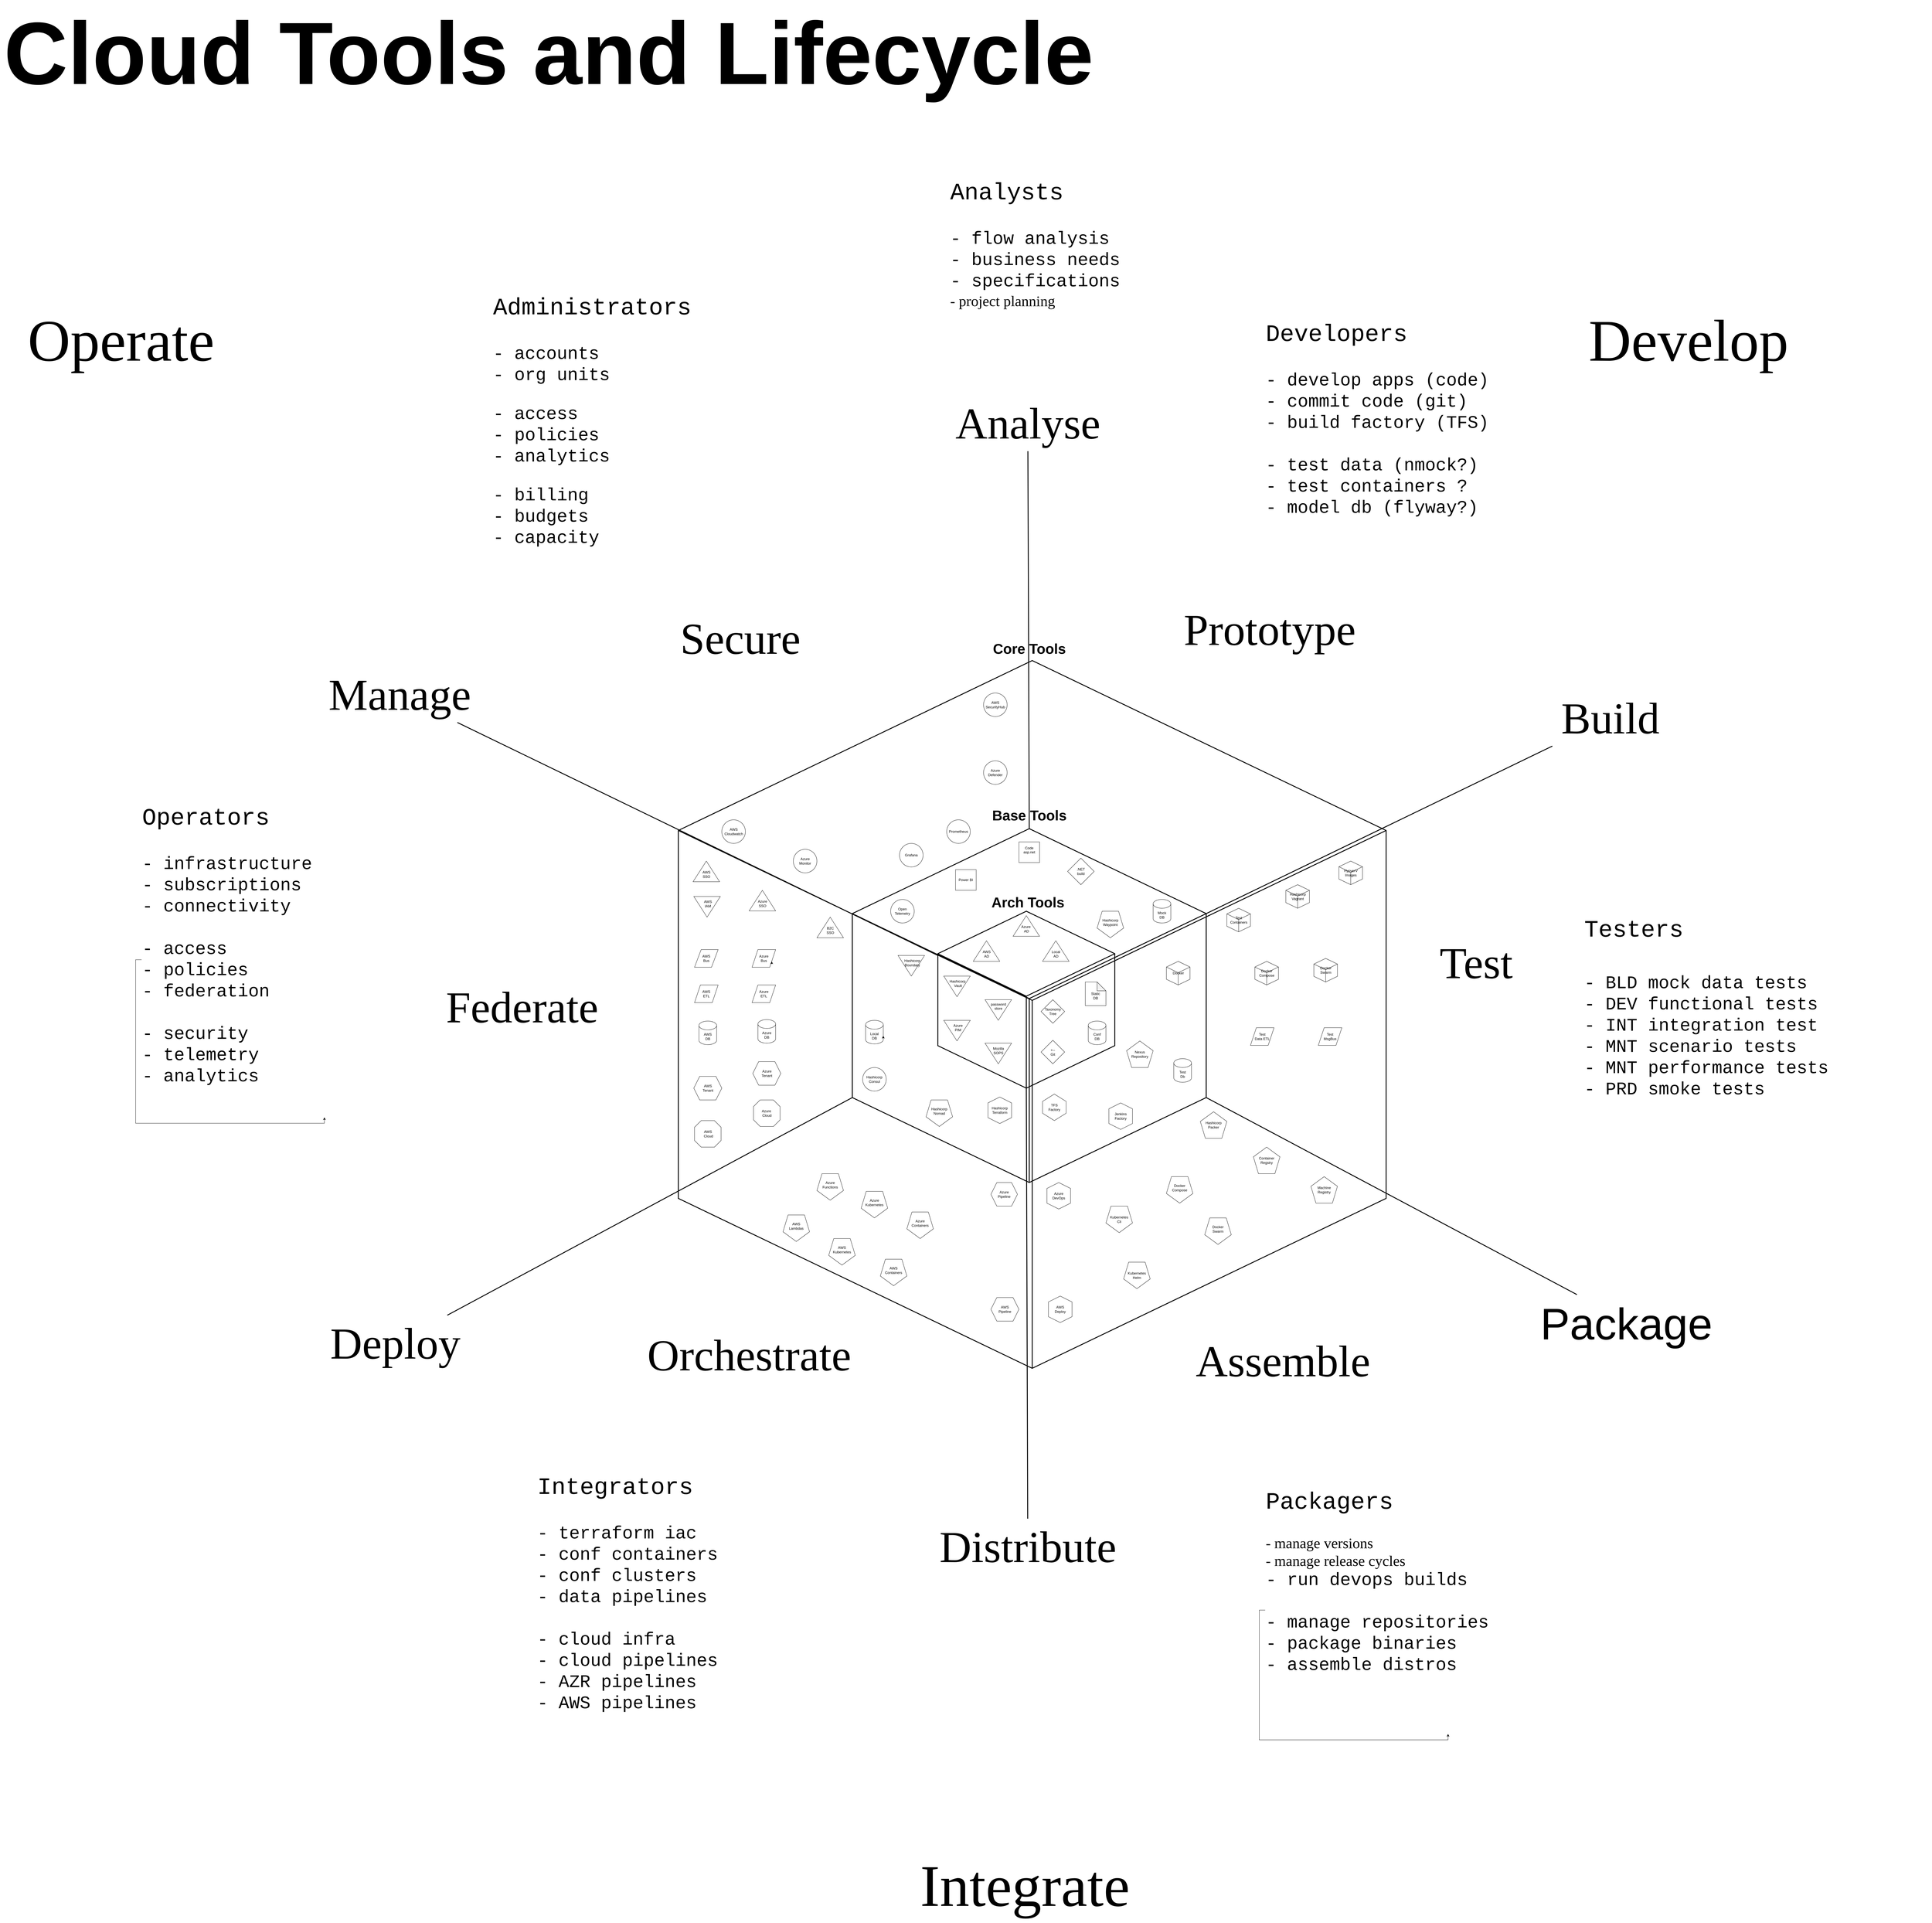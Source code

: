 <mxfile version="28.1.2">
  <diagram name="Page-1" id="CZLCnK6TREHxsby2yksW">
    <mxGraphModel dx="1556" dy="1012" grid="1" gridSize="10" guides="1" tooltips="1" connect="1" arrows="1" fold="1" page="1" pageScale="1" pageWidth="850" pageHeight="1100" background="none" math="0" shadow="0">
      <root>
        <mxCell id="0" />
        <mxCell id="1" parent="0" />
        <mxCell id="qX9qabngvb6qFZ-4m96P-209" value="" style="html=1;whiteSpace=wrap;shape=isoCube2;backgroundOutline=1;isoAngle=15;fillColor=none;strokeColor=light-dark(#000000,#999900);fontColor=light-dark(#000000,#FFFF00);strokeWidth=3;" vertex="1" parent="1">
          <mxGeometry x="2530" y="2910" width="2400" height="2400" as="geometry" />
        </mxCell>
        <mxCell id="qX9qabngvb6qFZ-4m96P-210" value="" style="html=1;whiteSpace=wrap;shape=isoCube2;backgroundOutline=1;isoAngle=15;fillColor=none;strokeColor=light-dark(#000000,#80FF00);strokeWidth=3;aspect=fixed;" vertex="1" parent="1">
          <mxGeometry x="3120" y="3480" width="1200" height="1200" as="geometry" />
        </mxCell>
        <mxCell id="qX9qabngvb6qFZ-4m96P-211" value="" style="html=1;whiteSpace=wrap;shape=isoCube2;backgroundOutline=1;isoAngle=15;fillColor=none;strokeColor=light-dark(#000000,#00FFFF);strokeWidth=3;" vertex="1" parent="1">
          <mxGeometry x="3410" y="3760" width="600" height="600" as="geometry" />
        </mxCell>
        <mxCell id="qX9qabngvb6qFZ-4m96P-212" value="" style="endArrow=none;html=1;strokeWidth=3;rounded=0;entryX=0.5;entryY=1;entryDx=0;entryDy=0;entryPerimeter=0;" edge="1" parent="1" source="qX9qabngvb6qFZ-4m96P-227" target="qX9qabngvb6qFZ-4m96P-211">
          <mxGeometry width="50" height="50" relative="1" as="geometry">
            <mxPoint x="3720" y="7660" as="sourcePoint" />
            <mxPoint x="4280" y="7450" as="targetPoint" />
          </mxGeometry>
        </mxCell>
        <mxCell id="qX9qabngvb6qFZ-4m96P-213" value="Jenkins&lt;div&gt;Factory&lt;/div&gt;" style="shape=hexagon;perimeter=hexagonPerimeter2;whiteSpace=wrap;html=1;fixedSize=1;direction=south;fillColor=none;size=20;" vertex="1" parent="1">
          <mxGeometry x="3990" y="4410" width="80" height="90" as="geometry" />
        </mxCell>
        <mxCell id="qX9qabngvb6qFZ-4m96P-214" value="Conf&lt;div&gt;DB&lt;/div&gt;" style="shape=cylinder3;whiteSpace=wrap;html=1;boundedLbl=1;backgroundOutline=1;size=15;fillColor=none;" vertex="1" parent="1">
          <mxGeometry x="3920" y="4132.5" width="60" height="80" as="geometry" />
        </mxCell>
        <mxCell id="qX9qabngvb6qFZ-4m96P-215" value="+--&lt;div&gt;Git&lt;/div&gt;" style="rhombus;whiteSpace=wrap;html=1;fillColor=none;" vertex="1" parent="1">
          <mxGeometry x="3760" y="4197.5" width="80" height="80" as="geometry" />
        </mxCell>
        <mxCell id="qX9qabngvb6qFZ-4m96P-216" value="&lt;div&gt;&lt;br&gt;&lt;/div&gt;&lt;div&gt;Azure&amp;nbsp;&lt;/div&gt;&lt;div&gt;AD&lt;/div&gt;&lt;div&gt;&lt;br&gt;&lt;/div&gt;" style="verticalLabelPosition=middle;verticalAlign=middle;html=1;shape=mxgraph.basic.acute_triangle;dx=0.5;fillColor=none;labelPosition=center;align=center;spacingTop=20;" vertex="1" parent="1">
          <mxGeometry x="3665" y="3775" width="90" height="70" as="geometry" />
        </mxCell>
        <mxCell id="qX9qabngvb6qFZ-4m96P-217" value="Hashicorp&amp;nbsp;&lt;div&gt;Vault&lt;/div&gt;" style="verticalLabelPosition=middle;verticalAlign=middle;html=1;shape=mxgraph.basic.acute_triangle;dx=0.5;fillColor=none;direction=west;labelPosition=center;align=center;spacing=0;spacingTop=-20;spacingLeft=5;" vertex="1" parent="1">
          <mxGeometry x="3430" y="3980" width="90" height="70" as="geometry" />
        </mxCell>
        <mxCell id="qX9qabngvb6qFZ-4m96P-218" value="Mozilla&lt;div&gt;SOPS&lt;/div&gt;" style="verticalLabelPosition=middle;verticalAlign=middle;html=1;shape=mxgraph.basic.acute_triangle;dx=0.5;fillColor=none;direction=west;labelPosition=center;align=center;spacingTop=-20;" vertex="1" parent="1">
          <mxGeometry x="3570" y="4207.5" width="90" height="70" as="geometry" />
        </mxCell>
        <mxCell id="qX9qabngvb6qFZ-4m96P-219" value="AWS&lt;div&gt;AD&lt;/div&gt;" style="verticalLabelPosition=middle;verticalAlign=middle;html=1;shape=mxgraph.basic.acute_triangle;dx=0.5;fillColor=none;labelPosition=center;align=center;spacingTop=20;" vertex="1" parent="1">
          <mxGeometry x="3530" y="3860" width="90" height="70" as="geometry" />
        </mxCell>
        <mxCell id="qX9qabngvb6qFZ-4m96P-220" value="&lt;div&gt;&lt;span style=&quot;background-color: transparent; color: light-dark(rgb(0, 0, 0), rgb(255, 255, 255));&quot;&gt;Taxonomy&lt;/span&gt;&lt;/div&gt;&lt;div&gt;Tree&lt;/div&gt;" style="rhombus;whiteSpace=wrap;html=1;fillColor=none;" vertex="1" parent="1">
          <mxGeometry x="3760" y="4060" width="80" height="80" as="geometry" />
        </mxCell>
        <mxCell id="qX9qabngvb6qFZ-4m96P-221" value="&lt;div&gt;&lt;br&gt;&lt;/div&gt;Static&lt;div&gt;DB&lt;/div&gt;" style="shape=note;whiteSpace=wrap;html=1;backgroundOutline=1;darkOpacity=0.05;fillColor=none;" vertex="1" parent="1">
          <mxGeometry x="3910" y="4000" width="70" height="80" as="geometry" />
        </mxCell>
        <mxCell id="qX9qabngvb6qFZ-4m96P-222" value="Hashicorp&lt;div&gt;Terraform&lt;/div&gt;" style="shape=hexagon;perimeter=hexagonPerimeter2;whiteSpace=wrap;html=1;fixedSize=1;direction=south;fillColor=none;" vertex="1" parent="1">
          <mxGeometry x="3580" y="4390" width="80" height="90" as="geometry" />
        </mxCell>
        <mxCell id="qX9qabngvb6qFZ-4m96P-223" value="Operate" style="text;html=1;align=center;verticalAlign=middle;resizable=0;points=[];autosize=1;strokeColor=none;fillColor=none;fontSize=200;fontStyle=0;fontFamily=Verdana;" vertex="1" parent="1">
          <mxGeometry x="230" y="1700" width="820" height="250" as="geometry" />
        </mxCell>
        <mxCell id="qX9qabngvb6qFZ-4m96P-224" value="Develop" style="text;html=1;align=center;verticalAlign=middle;resizable=0;points=[];autosize=1;strokeColor=none;fillColor=none;fontSize=200;fontStyle=0;fontFamily=Verdana;" vertex="1" parent="1">
          <mxGeometry x="5540" y="1700" width="830" height="250" as="geometry" />
        </mxCell>
        <mxCell id="qX9qabngvb6qFZ-4m96P-225" value="Integrate" style="text;html=1;align=center;verticalAlign=middle;resizable=0;points=[];autosize=1;strokeColor=none;fillColor=none;fontSize=200;fontStyle=0;fontFamily=Verdana;" vertex="1" parent="1">
          <mxGeometry x="3225" y="6940" width="960" height="250" as="geometry" />
        </mxCell>
        <mxCell id="qX9qabngvb6qFZ-4m96P-226" value="Assemble" style="text;html=1;align=center;verticalAlign=middle;resizable=0;points=[];autosize=1;strokeColor=none;fillColor=none;fontSize=150;fontStyle=0;fontFamily=Verdana;" vertex="1" parent="1">
          <mxGeometry x="4210" y="5190" width="740" height="190" as="geometry" />
        </mxCell>
        <mxCell id="qX9qabngvb6qFZ-4m96P-227" value="Distribute" style="text;html=1;align=center;verticalAlign=middle;resizable=0;points=[];autosize=1;strokeColor=none;fillColor=none;fontSize=150;fontStyle=0;fontFamily=Verdana;" vertex="1" parent="1">
          <mxGeometry x="3335" y="5820" width="760" height="190" as="geometry" />
        </mxCell>
        <mxCell id="qX9qabngvb6qFZ-4m96P-228" value="Orchestrate" style="text;html=1;align=center;verticalAlign=middle;resizable=0;points=[];autosize=1;strokeColor=none;fillColor=none;fontSize=150;fontStyle=0;fontFamily=Verdana;" vertex="1" parent="1">
          <mxGeometry x="2315" y="5170" width="910" height="190" as="geometry" />
        </mxCell>
        <mxCell id="qX9qabngvb6qFZ-4m96P-229" value="Test" style="text;html=1;align=center;verticalAlign=middle;resizable=0;points=[];autosize=1;strokeColor=none;fillColor=none;fontSize=150;fontStyle=0;fontFamily=Verdana;" vertex="1" parent="1">
          <mxGeometry x="5070" y="3840" width="330" height="190" as="geometry" />
        </mxCell>
        <mxCell id="qX9qabngvb6qFZ-4m96P-230" value="Secure" style="text;html=1;align=center;verticalAlign=middle;resizable=0;points=[];autosize=1;strokeColor=none;fillColor=none;fontSize=150;fontStyle=0;fontFamily=Verdana;" vertex="1" parent="1">
          <mxGeometry x="2470" y="2740" width="540" height="190" as="geometry" />
        </mxCell>
        <mxCell id="qX9qabngvb6qFZ-4m96P-231" value="" style="endArrow=none;html=1;strokeWidth=3;rounded=0;" edge="1" parent="1" target="qX9qabngvb6qFZ-4m96P-232">
          <mxGeometry width="50" height="50" relative="1" as="geometry">
            <mxPoint x="3410" y="3910" as="sourcePoint" />
            <mxPoint x="860" y="2780" as="targetPoint" />
          </mxGeometry>
        </mxCell>
        <mxCell id="qX9qabngvb6qFZ-4m96P-232" value="Manage" style="text;html=1;align=center;verticalAlign=middle;resizable=0;points=[];autosize=1;strokeColor=none;fillColor=none;fontSize=150;fontStyle=0;fontFamily=Verdana;" vertex="1" parent="1">
          <mxGeometry x="1280" y="2930" width="610" height="190" as="geometry" />
        </mxCell>
        <mxCell id="qX9qabngvb6qFZ-4m96P-233" value="" style="endArrow=none;html=1;strokeWidth=3;rounded=0;exitX=0;exitY=0;exitDx=1200;exitDy=911.905;exitPerimeter=0;" edge="1" parent="1" source="qX9qabngvb6qFZ-4m96P-210" target="qX9qabngvb6qFZ-4m96P-234">
          <mxGeometry width="50" height="50" relative="1" as="geometry">
            <mxPoint x="4870" y="4670" as="sourcePoint" />
            <mxPoint x="7820" y="6204" as="targetPoint" />
          </mxGeometry>
        </mxCell>
        <mxCell id="qX9qabngvb6qFZ-4m96P-234" value="&lt;font face=&quot;Helvetica&quot;&gt;Package&amp;nbsp;&lt;/font&gt;" style="text;html=1;align=center;verticalAlign=middle;resizable=0;points=[];autosize=1;strokeColor=none;fillColor=none;fontSize=150;fontStyle=0;fontFamily=Verdana;" vertex="1" parent="1">
          <mxGeometry x="5440" y="5060" width="650" height="200" as="geometry" />
        </mxCell>
        <mxCell id="qX9qabngvb6qFZ-4m96P-235" value="Cloud Tools and Lifecycle" style="text;strokeColor=none;fillColor=none;html=1;fontSize=300;fontStyle=1;verticalAlign=middle;align=center;" vertex="1" parent="1">
          <mxGeometry x="2040" y="830" width="100" height="40" as="geometry" />
        </mxCell>
        <mxCell id="qX9qabngvb6qFZ-4m96P-236" style="edgeStyle=orthogonalEdgeStyle;rounded=0;orthogonalLoop=1;jettySize=auto;html=1;" edge="1" parent="1" source="qX9qabngvb6qFZ-4m96P-235" target="qX9qabngvb6qFZ-4m96P-235">
          <mxGeometry relative="1" as="geometry" />
        </mxCell>
        <mxCell id="qX9qabngvb6qFZ-4m96P-237" value="Prototype" style="text;html=1;align=center;verticalAlign=middle;resizable=0;points=[];autosize=1;strokeColor=none;fillColor=none;fontSize=150;fontStyle=0;fontFamily=Verdana;" vertex="1" parent="1">
          <mxGeometry x="4160" y="2710" width="750" height="190" as="geometry" />
        </mxCell>
        <mxCell id="qX9qabngvb6qFZ-4m96P-238" value="Federate" style="text;html=1;align=center;verticalAlign=middle;resizable=0;points=[];autosize=1;strokeColor=none;fillColor=none;fontSize=150;fontStyle=0;fontFamily=Verdana;" vertex="1" parent="1">
          <mxGeometry x="1660" y="3990" width="680" height="190" as="geometry" />
        </mxCell>
        <mxCell id="qX9qabngvb6qFZ-4m96P-239" value="" style="endArrow=none;html=1;strokeWidth=3;rounded=0;exitX=0;exitY=0;exitDx=0;exitDy=911.905;exitPerimeter=0;" edge="1" parent="1" source="qX9qabngvb6qFZ-4m96P-210" target="qX9qabngvb6qFZ-4m96P-240">
          <mxGeometry width="50" height="50" relative="1" as="geometry">
            <mxPoint x="2530" y="4830" as="sourcePoint" />
            <mxPoint x="-370" y="6214" as="targetPoint" />
          </mxGeometry>
        </mxCell>
        <mxCell id="qX9qabngvb6qFZ-4m96P-240" value="Deploy" style="text;html=1;align=center;verticalAlign=middle;resizable=0;points=[];autosize=1;strokeColor=none;fillColor=none;fontSize=150;fontStyle=0;fontFamily=Verdana;" vertex="1" parent="1">
          <mxGeometry x="1300" y="5130" width="540" height="190" as="geometry" />
        </mxCell>
        <mxCell id="qX9qabngvb6qFZ-4m96P-241" value="&lt;font face=&quot;Courier New&quot; style=&quot;font-size: 80px;&quot;&gt;Developers&lt;/font&gt;&lt;div&gt;&lt;font face=&quot;Courier New&quot; style=&quot;font-size: 60px;&quot;&gt;&lt;br&gt;&lt;/font&gt;&lt;/div&gt;&lt;div&gt;&lt;font face=&quot;Courier New&quot; style=&quot;font-size: 60px;&quot;&gt;- develop apps (code)&lt;/font&gt;&lt;/div&gt;&lt;div&gt;&lt;span style=&quot;font-family: &amp;quot;Courier New&amp;quot;; font-size: 60px; background-color: transparent; color: light-dark(rgb(0, 0, 0), rgb(255, 255, 255));&quot;&gt;- commit&lt;/span&gt;&lt;span style=&quot;font-family: &amp;quot;Courier New&amp;quot;; font-size: 60px; background-color: transparent; color: light-dark(rgb(0, 0, 0), rgb(255, 255, 255));&quot;&gt;&amp;nbsp;&lt;/span&gt;&lt;font face=&quot;Courier New&quot; style=&quot;font-size: 60px;&quot;&gt;code (git)&lt;/font&gt;&lt;/div&gt;&lt;div&gt;&lt;font face=&quot;Courier New&quot; style=&quot;font-size: 60px;&quot;&gt;- build factory (TFS)&lt;/font&gt;&lt;/div&gt;&lt;div&gt;&lt;font face=&quot;Courier New&quot; style=&quot;font-size: 60px;&quot;&gt;&lt;br&gt;&lt;/font&gt;&lt;/div&gt;&lt;div&gt;&lt;span style=&quot;font-size: 60px; font-family: &amp;quot;Courier New&amp;quot;; background-color: transparent; color: light-dark(rgb(0, 0, 0), rgb(255, 255, 255));&quot;&gt;- test data (nmock?)&lt;/span&gt;&lt;/div&gt;&lt;div&gt;&lt;span style=&quot;font-family: &amp;quot;Courier New&amp;quot;; font-size: 60px;&quot;&gt;- test containers ?&lt;/span&gt;&lt;font face=&quot;Courier New&quot;&gt;&lt;span style=&quot;font-size: 60px;&quot;&gt;&lt;/span&gt;&lt;/font&gt;&lt;/div&gt;&lt;div&gt;&lt;span style=&quot;font-family: &amp;quot;Courier New&amp;quot;; font-size: 60px;&quot;&gt;- model db (flyway?)&lt;/span&gt;&lt;/div&gt;&lt;div&gt;&lt;font face=&quot;Courier New&quot;&gt;&lt;span style=&quot;font-size: 60px;&quot;&gt;&lt;br&gt;&lt;/span&gt;&lt;/font&gt;&lt;/div&gt;&lt;div&gt;&lt;font face=&quot;Courier New&quot; style=&quot;font-size: 60px;&quot;&gt;&lt;br&gt;&lt;/font&gt;&lt;/div&gt;" style="text;html=1;whiteSpace=wrap;overflow=hidden;rounded=0;fontSize=50;fontFamily=Lucida Console;" vertex="1" parent="1">
          <mxGeometry x="4520" y="1750" width="1180" height="760" as="geometry" />
        </mxCell>
        <mxCell id="qX9qabngvb6qFZ-4m96P-242" value="&lt;font face=&quot;Courier New&quot; style=&quot;font-size: 80px;&quot;&gt;Packagers&lt;/font&gt;&lt;div&gt;&lt;br&gt;&lt;/div&gt;&lt;div&gt;- manage versions&lt;/div&gt;&lt;div&gt;- manage release cycles&lt;/div&gt;&lt;div&gt;&lt;div&gt;&lt;span style=&quot;font-size: 60px; font-family: &amp;quot;Courier New&amp;quot;; background-color: transparent; color: light-dark(rgb(0, 0, 0), rgb(255, 255, 255));&quot;&gt;- run devops builds&lt;/span&gt;&lt;/div&gt;&lt;div&gt;&lt;span style=&quot;font-size: 60px; font-family: &amp;quot;Courier New&amp;quot;; background-color: transparent; color: light-dark(rgb(0, 0, 0), rgb(255, 255, 255));&quot;&gt;&lt;br&gt;&lt;/span&gt;&lt;/div&gt;&lt;div&gt;&lt;span style=&quot;font-size: 60px; font-family: &amp;quot;Courier New&amp;quot;; background-color: transparent; color: light-dark(rgb(0, 0, 0), rgb(255, 255, 255));&quot;&gt;- manage repositories&lt;/span&gt;&lt;/div&gt;&lt;div&gt;&lt;span style=&quot;font-size: 60px; font-family: &amp;quot;Courier New&amp;quot;; background-color: transparent; color: light-dark(rgb(0, 0, 0), rgb(255, 255, 255));&quot;&gt;- package binaries&lt;/span&gt;&lt;/div&gt;&lt;div&gt;&lt;font style=&quot;font-size: 60px;&quot; face=&quot;Courier New&quot;&gt;- assemble distros&lt;/font&gt;&lt;/div&gt;&lt;div&gt;&lt;br&gt;&lt;/div&gt;&lt;/div&gt;&lt;div&gt;&lt;br&gt;&lt;/div&gt;&lt;div&gt;&lt;div&gt;&lt;/div&gt;&lt;/div&gt;&lt;div&gt;&lt;br&gt;&lt;/div&gt;&lt;div&gt;&lt;br&gt;&lt;/div&gt;&lt;div&gt;&lt;font face=&quot;Courier New&quot;&gt;&lt;span style=&quot;font-size: 60px;&quot;&gt;&lt;br&gt;&lt;/span&gt;&lt;/font&gt;&lt;/div&gt;&lt;div&gt;&lt;font face=&quot;Courier New&quot; style=&quot;font-size: 60px;&quot;&gt;&lt;br&gt;&lt;/font&gt;&lt;/div&gt;" style="text;html=1;whiteSpace=wrap;overflow=hidden;rounded=0;fontSize=50;fontFamily=Lucida Console;" vertex="1" parent="1">
          <mxGeometry x="4520" y="5710" width="1240" height="840" as="geometry" />
        </mxCell>
        <mxCell id="qX9qabngvb6qFZ-4m96P-243" value="&lt;font face=&quot;Courier New&quot; style=&quot;font-size: 80px;&quot;&gt;Operators&lt;/font&gt;&lt;div&gt;&lt;span style=&quot;font-size: 60px; font-family: &amp;quot;Courier New&amp;quot;; background-color: transparent; color: light-dark(rgb(0, 0, 0), rgb(255, 255, 255));&quot;&gt;&lt;br&gt;&lt;/span&gt;&lt;/div&gt;&lt;div&gt;&lt;div&gt;&lt;span style=&quot;background-color: transparent; color: light-dark(rgb(0, 0, 0), rgb(255, 255, 255)); font-family: &amp;quot;Courier New&amp;quot;; font-size: 60px;&quot;&gt;- infrastructure&lt;/span&gt;&lt;/div&gt;&lt;/div&gt;&lt;div&gt;&lt;div&gt;&lt;div&gt;&lt;span style=&quot;font-family: &amp;quot;Courier New&amp;quot;; font-size: 60px; background-color: transparent; color: light-dark(rgb(0, 0, 0), rgb(255, 255, 255));&quot;&gt;- subscriptions&lt;/span&gt;&lt;/div&gt;&lt;/div&gt;&lt;div&gt;&lt;div&gt;&lt;span style=&quot;font-family: &amp;quot;Courier New&amp;quot;; font-size: 60px;&quot;&gt;- connectivity&lt;/span&gt;&lt;span style=&quot;font-family: &amp;quot;Courier New&amp;quot;; font-size: 60px;&quot;&gt;&lt;/span&gt;&lt;/div&gt;&lt;div&gt;&lt;span style=&quot;font-family: &amp;quot;Courier New&amp;quot;; font-size: 60px;&quot;&gt;&lt;br&gt;&lt;/span&gt;&lt;/div&gt;&lt;div&gt;&lt;/div&gt;&lt;/div&gt;&lt;div&gt;&lt;span style=&quot;background-color: transparent; color: light-dark(rgb(0, 0, 0), rgb(255, 255, 255)); font-family: &amp;quot;Courier New&amp;quot;; font-size: 60px;&quot;&gt;- access&lt;/span&gt;&lt;/div&gt;&lt;div&gt;&lt;span style=&quot;background-color: transparent; color: light-dark(rgb(0, 0, 0), rgb(255, 255, 255)); font-family: &amp;quot;Courier New&amp;quot;; font-size: 60px;&quot;&gt;- policies&lt;/span&gt;&lt;/div&gt;&lt;div&gt;&lt;span style=&quot;font-family: &amp;quot;Courier New&amp;quot;; font-size: 60px;&quot;&gt;- federation&lt;/span&gt;&lt;span style=&quot;background-color: transparent; color: light-dark(rgb(0, 0, 0), rgb(255, 255, 255)); font-family: &amp;quot;Courier New&amp;quot;; font-size: 60px;&quot;&gt;&lt;/span&gt;&lt;/div&gt;&lt;div&gt;&lt;span style=&quot;font-family: &amp;quot;Courier New&amp;quot;; font-size: 60px;&quot;&gt;&lt;br&gt;&lt;/span&gt;&lt;/div&gt;&lt;div&gt;&lt;span style=&quot;background-color: transparent; color: light-dark(rgb(0, 0, 0), rgb(255, 255, 255)); font-family: &amp;quot;Courier New&amp;quot;; font-size: 60px;&quot;&gt;- security&lt;/span&gt;&lt;/div&gt;&lt;/div&gt;&lt;div&gt;&lt;div&gt;&lt;span style=&quot;background-color: transparent; color: light-dark(rgb(0, 0, 0), rgb(255, 255, 255)); font-family: &amp;quot;Courier New&amp;quot;; font-size: 60px;&quot;&gt;- telemetry&lt;/span&gt;&lt;/div&gt;&lt;div&gt;&lt;span style=&quot;background-color: transparent; color: light-dark(rgb(0, 0, 0), rgb(255, 255, 255)); font-family: &amp;quot;Courier New&amp;quot;; font-size: 60px;&quot;&gt;- analytics&lt;/span&gt;&lt;/div&gt;&lt;div&gt;&lt;span style=&quot;background-color: transparent; color: light-dark(rgb(0, 0, 0), rgb(255, 255, 255)); font-family: &amp;quot;Courier New&amp;quot;; font-size: 60px;&quot;&gt;&lt;br&gt;&lt;/span&gt;&lt;/div&gt;&lt;div&gt;&lt;br&gt;&lt;/div&gt;&lt;/div&gt;&lt;div&gt;&lt;font face=&quot;Courier New&quot; style=&quot;font-size: 60px;&quot;&gt;&lt;br&gt;&lt;/font&gt;&lt;/div&gt;" style="text;html=1;whiteSpace=wrap;overflow=hidden;rounded=0;fontSize=50;fontFamily=Lucida Console;" vertex="1" parent="1">
          <mxGeometry x="710" y="3390" width="1240" height="1069" as="geometry" />
        </mxCell>
        <mxCell id="qX9qabngvb6qFZ-4m96P-244" value="&lt;font face=&quot;Courier New&quot; style=&quot;font-size: 80px;&quot;&gt;Administrators&lt;/font&gt;&lt;div&gt;&lt;span style=&quot;font-size: 60px; font-family: &amp;quot;Courier New&amp;quot;; background-color: transparent; color: light-dark(rgb(0, 0, 0), rgb(255, 255, 255));&quot;&gt;&lt;br&gt;&lt;/span&gt;&lt;/div&gt;&lt;div&gt;&lt;div&gt;&lt;span style=&quot;font-family: &amp;quot;Courier New&amp;quot;; font-size: 60px;&quot;&gt;- accounts&lt;/span&gt;&lt;/div&gt;&lt;/div&gt;&lt;div&gt;&lt;span style=&quot;font-family: &amp;quot;Courier New&amp;quot;; font-size: 60px;&quot;&gt;- org units&lt;/span&gt;&lt;/div&gt;&lt;div&gt;&lt;br&gt;&lt;/div&gt;&lt;div&gt;&lt;div&gt;&lt;span style=&quot;background-color: transparent; color: light-dark(rgb(0, 0, 0), rgb(255, 255, 255)); font-family: &amp;quot;Courier New&amp;quot;; font-size: 60px;&quot;&gt;- access&lt;/span&gt;&lt;/div&gt;&lt;div&gt;&lt;span style=&quot;background-color: transparent; color: light-dark(rgb(0, 0, 0), rgb(255, 255, 255)); font-family: &amp;quot;Courier New&amp;quot;; font-size: 60px;&quot;&gt;- policies&lt;/span&gt;&lt;/div&gt;&lt;div&gt;&lt;span style=&quot;background-color: transparent; color: light-dark(rgb(0, 0, 0), rgb(255, 255, 255)); font-family: &amp;quot;Courier New&amp;quot;; font-size: 60px;&quot;&gt;- analytics&lt;/span&gt;&lt;/div&gt;&lt;div&gt;&lt;br&gt;&lt;/div&gt;&lt;/div&gt;&lt;div&gt;&lt;div&gt;&lt;span style=&quot;font-family: &amp;quot;Courier New&amp;quot;; font-size: 60px;&quot;&gt;- billing&lt;/span&gt;&lt;/div&gt;&lt;div&gt;&lt;span style=&quot;font-family: &amp;quot;Courier New&amp;quot;; font-size: 60px;&quot;&gt;- budgets&lt;/span&gt;&lt;/div&gt;&lt;div&gt;&lt;span style=&quot;font-family: &amp;quot;Courier New&amp;quot;; font-size: 60px;&quot;&gt;- capacity&lt;/span&gt;&lt;/div&gt;&lt;div&gt;&lt;br&gt;&lt;/div&gt;&lt;div&gt;&lt;/div&gt;&lt;/div&gt;&lt;div&gt;&lt;br&gt;&lt;/div&gt;&lt;div&gt;&lt;font face=&quot;Courier New&quot;&gt;&lt;span style=&quot;font-size: 60px;&quot;&gt;&lt;br&gt;&lt;/span&gt;&lt;/font&gt;&lt;/div&gt;&lt;div&gt;&lt;font face=&quot;Courier New&quot; style=&quot;font-size: 60px;&quot;&gt;&lt;br&gt;&lt;/font&gt;&lt;/div&gt;" style="text;html=1;whiteSpace=wrap;overflow=hidden;rounded=0;fontSize=50;fontFamily=Lucida Console;" vertex="1" parent="1">
          <mxGeometry x="1900" y="1660" width="1240" height="980" as="geometry" />
        </mxCell>
        <mxCell id="qX9qabngvb6qFZ-4m96P-245" value="" style="endArrow=none;html=1;strokeWidth=3;rounded=0;entryX=0.5;entryY=0;entryDx=0;entryDy=0;entryPerimeter=0;" edge="1" parent="1" source="qX9qabngvb6qFZ-4m96P-273" target="qX9qabngvb6qFZ-4m96P-210">
          <mxGeometry width="50" height="50" relative="1" as="geometry">
            <mxPoint x="3705" y="2860" as="sourcePoint" />
            <mxPoint x="3720" y="3000" as="targetPoint" />
          </mxGeometry>
        </mxCell>
        <mxCell id="qX9qabngvb6qFZ-4m96P-246" value="&lt;font style=&quot;font-size: 48px;&quot;&gt;Base Tools&lt;/font&gt;" style="text;strokeColor=none;fillColor=none;html=1;fontSize=24;fontStyle=1;verticalAlign=middle;align=center;" vertex="1" parent="1">
          <mxGeometry x="3670" y="3390" width="100" height="90" as="geometry" />
        </mxCell>
        <mxCell id="qX9qabngvb6qFZ-4m96P-247" value="Hashicorp&lt;div&gt;Consul&lt;/div&gt;" style="ellipse;whiteSpace=wrap;html=1;aspect=fixed;fillColor=none;" vertex="1" parent="1">
          <mxGeometry x="3155" y="4290" width="80" height="80" as="geometry" />
        </mxCell>
        <mxCell id="qX9qabngvb6qFZ-4m96P-249" value="Azure&lt;div&gt;DevOps&lt;/div&gt;" style="shape=hexagon;perimeter=hexagonPerimeter2;whiteSpace=wrap;html=1;fixedSize=1;direction=south;fillColor=none;" vertex="1" parent="1">
          <mxGeometry x="3780" y="4680" width="80" height="90" as="geometry" />
        </mxCell>
        <mxCell id="qX9qabngvb6qFZ-4m96P-250" value="Azure&amp;nbsp;&lt;div&gt;Cloud&lt;/div&gt;" style="verticalLabelPosition=middle;verticalAlign=middle;html=1;shape=mxgraph.basic.polygon;polyCoords=[[0.25,0],[0.75,0],[1,0.25],[1,0.75],[0.75,1],[0.25,1],[0,0.75],[0,0.25]];polyline=0;spacingBottom=0;labelPosition=center;align=center;" vertex="1" parent="1">
          <mxGeometry x="2785" y="4400" width="90" height="90" as="geometry" />
        </mxCell>
        <mxCell id="qX9qabngvb6qFZ-4m96P-251" value="Nexus&lt;div&gt;Repository&lt;/div&gt;" style="whiteSpace=wrap;html=1;shape=mxgraph.basic.pentagon" vertex="1" parent="1">
          <mxGeometry x="4050" y="4200" width="90" height="90" as="geometry" />
        </mxCell>
        <mxCell id="qX9qabngvb6qFZ-4m96P-252" value="AWS&lt;div&gt;&amp;nbsp;&lt;span style=&quot;background-color: transparent; color: light-dark(rgb(0, 0, 0), rgb(255, 255, 255));&quot;&gt;Cloud&lt;/span&gt;&lt;/div&gt;" style="verticalLabelPosition=middle;verticalAlign=middle;html=1;shape=mxgraph.basic.polygon;polyCoords=[[0.25,0],[0.75,0],[1,0.25],[1,0.75],[0.75,1],[0.25,1],[0,0.75],[0,0.25]];polyline=0;labelPosition=center;align=center;" vertex="1" parent="1">
          <mxGeometry x="2585" y="4470" width="90" height="90" as="geometry" />
        </mxCell>
        <mxCell id="qX9qabngvb6qFZ-4m96P-253" value="AWS&lt;div&gt;Pipeline&lt;/div&gt;" style="shape=hexagon;perimeter=hexagonPerimeter2;whiteSpace=wrap;html=1;fixedSize=1;direction=west;fillColor=none;" vertex="1" parent="1">
          <mxGeometry x="3590" y="5070" width="95" height="80" as="geometry" />
        </mxCell>
        <mxCell id="qX9qabngvb6qFZ-4m96P-254" value="Azure&lt;div&gt;Pipeline&lt;/div&gt;" style="shape=hexagon;perimeter=hexagonPerimeter2;whiteSpace=wrap;html=1;fixedSize=1;direction=west;fillColor=none;" vertex="1" parent="1">
          <mxGeometry x="3590" y="4680" width="90" height="80" as="geometry" />
        </mxCell>
        <mxCell id="qX9qabngvb6qFZ-4m96P-255" value="AWS&lt;div&gt;&lt;span style=&quot;background-color: transparent; color: light-dark(rgb(0, 0, 0), rgb(255, 255, 255));&quot;&gt;Deploy&lt;/span&gt;&lt;/div&gt;" style="shape=hexagon;perimeter=hexagonPerimeter2;whiteSpace=wrap;html=1;fixedSize=1;direction=south;fillColor=none;" vertex="1" parent="1">
          <mxGeometry x="3785" y="5065" width="80" height="90" as="geometry" />
        </mxCell>
        <mxCell id="qX9qabngvb6qFZ-4m96P-256" value="Container&lt;div&gt;Regstry&lt;/div&gt;" style="whiteSpace=wrap;html=1;shape=mxgraph.basic.pentagon" vertex="1" parent="1">
          <mxGeometry x="4480" y="4560" width="90" height="90" as="geometry" />
        </mxCell>
        <mxCell id="qX9qabngvb6qFZ-4m96P-257" value="Machine&lt;div&gt;Registry&lt;/div&gt;" style="whiteSpace=wrap;html=1;shape=mxgraph.basic.pentagon" vertex="1" parent="1">
          <mxGeometry x="4675" y="4660" width="90" height="90" as="geometry" />
        </mxCell>
        <mxCell id="qX9qabngvb6qFZ-4m96P-258" value="TFS&lt;div&gt;Factory&lt;/div&gt;" style="shape=hexagon;perimeter=hexagonPerimeter2;whiteSpace=wrap;html=1;fixedSize=1;direction=south;fillColor=none;size=25;" vertex="1" parent="1">
          <mxGeometry x="3765" y="4380" width="80" height="90" as="geometry" />
        </mxCell>
        <mxCell id="qX9qabngvb6qFZ-4m96P-259" value="Code&lt;div&gt;asp.net&lt;div&gt;&lt;br&gt;&lt;/div&gt;&lt;/div&gt;" style="whiteSpace=wrap;html=1;aspect=fixed;fillColor=none;" vertex="1" parent="1">
          <mxGeometry x="3685" y="3525" width="70" height="70" as="geometry" />
        </mxCell>
        <mxCell id="qX9qabngvb6qFZ-4m96P-261" value="Test&lt;div&gt;Data ETL&lt;/div&gt;" style="shape=parallelogram;perimeter=parallelogramPerimeter;whiteSpace=wrap;html=1;fixedSize=1;fillColor=none;" vertex="1" parent="1">
          <mxGeometry x="4470" y="4155" width="80" height="60" as="geometry" />
        </mxCell>
        <mxCell id="qX9qabngvb6qFZ-4m96P-262" value="Test&lt;div&gt;MsgBus&lt;/div&gt;" style="shape=parallelogram;perimeter=parallelogramPerimeter;whiteSpace=wrap;html=1;fixedSize=1;fillColor=none;" vertex="1" parent="1">
          <mxGeometry x="4700" y="4155" width="80" height="60" as="geometry" />
        </mxCell>
        <mxCell id="qX9qabngvb6qFZ-4m96P-263" value="Open&lt;div&gt;Telemetry&lt;/div&gt;" style="ellipse;whiteSpace=wrap;html=1;aspect=fixed;fillColor=none;" vertex="1" parent="1">
          <mxGeometry x="3250" y="3720" width="80" height="80" as="geometry" />
        </mxCell>
        <mxCell id="qX9qabngvb6qFZ-4m96P-264" value="AWS&lt;div&gt;Cloudwatch&lt;/div&gt;" style="ellipse;whiteSpace=wrap;html=1;aspect=fixed;fillColor=none;" vertex="1" parent="1">
          <mxGeometry x="2677.5" y="3450" width="80" height="80" as="geometry" />
        </mxCell>
        <mxCell id="qX9qabngvb6qFZ-4m96P-265" value="Azure&lt;div&gt;Monitor&lt;/div&gt;" style="ellipse;whiteSpace=wrap;html=1;aspect=fixed;fillColor=none;" vertex="1" parent="1">
          <mxGeometry x="2920" y="3550" width="80" height="80" as="geometry" />
        </mxCell>
        <mxCell id="qX9qabngvb6qFZ-4m96P-266" value="Hashicorp&lt;div&gt;Boundary&lt;/div&gt;" style="verticalLabelPosition=middle;verticalAlign=middle;html=1;shape=mxgraph.basic.acute_triangle;dx=0.5;fillColor=none;direction=west;labelPosition=center;align=center;spacing=0;spacingTop=-20;spacingLeft=5;" vertex="1" parent="1">
          <mxGeometry x="3275" y="3910" width="90" height="70" as="geometry" />
        </mxCell>
        <mxCell id="qX9qabngvb6qFZ-4m96P-267" value="password&lt;div&gt;store&lt;br&gt;&lt;div&gt;&lt;br&gt;&lt;/div&gt;&lt;/div&gt;" style="verticalLabelPosition=middle;verticalAlign=middle;html=1;shape=mxgraph.basic.acute_triangle;dx=0.5;fillColor=none;direction=west;labelPosition=center;align=center;spacing=0;spacingTop=-10;spacingLeft=0;" vertex="1" parent="1">
          <mxGeometry x="3570" y="4060" width="90" height="70" as="geometry" />
        </mxCell>
        <mxCell id="qX9qabngvb6qFZ-4m96P-268" value="&lt;font style=&quot;font-size: 48px;&quot;&gt;Arch Tools&lt;/font&gt;" style="text;strokeColor=none;fillColor=none;html=1;fontSize=24;fontStyle=1;verticalAlign=middle;align=center;" vertex="1" parent="1">
          <mxGeometry x="3665" y="3710" width="100" height="40" as="geometry" />
        </mxCell>
        <mxCell id="qX9qabngvb6qFZ-4m96P-271" value="" style="endArrow=none;html=1;strokeWidth=3;rounded=0;exitX=0;exitY=0;exitDx=1200;exitDy=288.095;exitPerimeter=0;" edge="1" parent="1" source="qX9qabngvb6qFZ-4m96P-210" target="qX9qabngvb6qFZ-4m96P-272">
          <mxGeometry width="50" height="50" relative="1" as="geometry">
            <mxPoint x="4010" y="3904" as="sourcePoint" />
            <mxPoint x="6673.386" y="2627.94" as="targetPoint" />
          </mxGeometry>
        </mxCell>
        <mxCell id="qX9qabngvb6qFZ-4m96P-272" value="Build" style="text;html=1;align=center;verticalAlign=middle;resizable=0;points=[];autosize=1;strokeColor=none;fillColor=none;fontSize=150;fontStyle=0;fontFamily=Verdana;" vertex="1" parent="1">
          <mxGeometry x="5490" y="3010" width="400" height="190" as="geometry" />
        </mxCell>
        <mxCell id="qX9qabngvb6qFZ-4m96P-273" value="Analyse" style="text;html=1;align=center;verticalAlign=middle;resizable=0;points=[];autosize=1;strokeColor=none;fillColor=none;fontSize=150;fontStyle=0;fontFamily=Verdana;" vertex="1" parent="1">
          <mxGeometry x="3410" y="2010" width="610" height="190" as="geometry" />
        </mxCell>
        <mxCell id="qX9qabngvb6qFZ-4m96P-274" value="&lt;div&gt;&lt;font face=&quot;Courier New&quot; style=&quot;font-size: 80px;&quot;&gt;Testers&lt;/font&gt;&lt;/div&gt;&lt;div&gt;&lt;font face=&quot;Courier New&quot; style=&quot;font-size: 80px;&quot;&gt;&lt;br&gt;&lt;/font&gt;&lt;/div&gt;&lt;div&gt;&lt;font face=&quot;Courier New&quot;&gt;&lt;span style=&quot;font-size: 60px;&quot;&gt;- BLD mock data tests&lt;/span&gt;&lt;/font&gt;&lt;/div&gt;&lt;div&gt;&lt;font face=&quot;Courier New&quot; style=&quot;font-size: 60px;&quot;&gt;- DEV functional tests&lt;/font&gt;&lt;/div&gt;&lt;div&gt;&lt;span style=&quot;font-size: 60px; font-family: &amp;quot;Courier New&amp;quot;; background-color: transparent; color: light-dark(rgb(0, 0, 0), rgb(255, 255, 255));&quot;&gt;- INT integration test&lt;/span&gt;&lt;/div&gt;&lt;div&gt;&lt;font face=&quot;Courier New&quot;&gt;&lt;span style=&quot;font-size: 60px;&quot;&gt;- MNT scenario tests&lt;/span&gt;&lt;/font&gt;&lt;/div&gt;&lt;div&gt;&lt;font face=&quot;Courier New&quot;&gt;&lt;span style=&quot;font-size: 60px;&quot;&gt;- MNT performance tests&lt;/span&gt;&lt;/font&gt;&lt;/div&gt;&lt;div&gt;&lt;font face=&quot;Courier New&quot;&gt;&lt;span style=&quot;font-size: 60px;&quot;&gt;- PRD smoke tests&lt;/span&gt;&lt;/font&gt;&lt;/div&gt;&lt;div&gt;&lt;font face=&quot;Courier New&quot;&gt;&lt;span style=&quot;font-size: 60px;&quot;&gt;&lt;br&gt;&lt;/span&gt;&lt;/font&gt;&lt;/div&gt;&lt;div&gt;&lt;font face=&quot;Courier New&quot; style=&quot;font-size: 60px;&quot;&gt;&lt;br&gt;&lt;/font&gt;&lt;/div&gt;" style="text;html=1;whiteSpace=wrap;overflow=hidden;rounded=0;fontSize=50;fontFamily=Lucida Console;" vertex="1" parent="1">
          <mxGeometry x="5600" y="3770" width="1180" height="760" as="geometry" />
        </mxCell>
        <mxCell id="qX9qabngvb6qFZ-4m96P-275" style="edgeStyle=orthogonalEdgeStyle;rounded=0;orthogonalLoop=1;jettySize=auto;html=1;exitX=0;exitY=0.5;exitDx=0;exitDy=0;" edge="1" parent="1" source="qX9qabngvb6qFZ-4m96P-242" target="qX9qabngvb6qFZ-4m96P-242">
          <mxGeometry relative="1" as="geometry" />
        </mxCell>
        <mxCell id="qX9qabngvb6qFZ-4m96P-276" style="edgeStyle=orthogonalEdgeStyle;rounded=0;orthogonalLoop=1;jettySize=auto;html=1;exitX=0;exitY=0.5;exitDx=0;exitDy=0;" edge="1" parent="1" source="qX9qabngvb6qFZ-4m96P-243" target="qX9qabngvb6qFZ-4m96P-243">
          <mxGeometry relative="1" as="geometry" />
        </mxCell>
        <mxCell id="qX9qabngvb6qFZ-4m96P-278" value="&lt;font face=&quot;Courier New&quot; style=&quot;font-size: 80px;&quot;&gt;Integrators&lt;/font&gt;&lt;div&gt;&lt;span style=&quot;font-size: 60px; font-family: &amp;quot;Courier New&amp;quot;; background-color: transparent; color: light-dark(rgb(0, 0, 0), rgb(255, 255, 255));&quot;&gt;&lt;br&gt;&lt;/span&gt;&lt;/div&gt;&lt;div&gt;&lt;div&gt;&lt;span style=&quot;background-color: transparent; color: light-dark(rgb(0, 0, 0), rgb(255, 255, 255)); font-family: &amp;quot;Courier New&amp;quot;; font-size: 60px;&quot;&gt;- terraform iac&lt;/span&gt;&lt;/div&gt;&lt;/div&gt;&lt;div&gt;&lt;span style=&quot;font-family: &amp;quot;Courier New&amp;quot;; font-size: 60px; background-color: transparent; color: light-dark(rgb(0, 0, 0), rgb(255, 255, 255));&quot;&gt;- conf containers&lt;/span&gt;&lt;/div&gt;&lt;div&gt;&lt;div&gt;&lt;span style=&quot;background-color: transparent; color: light-dark(rgb(0, 0, 0), rgb(255, 255, 255)); font-family: &amp;quot;Courier New&amp;quot;; font-size: 60px;&quot;&gt;- conf clusters&lt;/span&gt;&lt;/div&gt;&lt;/div&gt;&lt;div&gt;&lt;span style=&quot;background-color: transparent; color: light-dark(rgb(0, 0, 0), rgb(255, 255, 255)); font-family: &amp;quot;Courier New&amp;quot;; font-size: 60px;&quot;&gt;- data pipelines&lt;/span&gt;&lt;/div&gt;&lt;div&gt;&lt;span style=&quot;background-color: transparent; color: light-dark(rgb(0, 0, 0), rgb(255, 255, 255)); font-family: &amp;quot;Courier New&amp;quot;; font-size: 60px;&quot;&gt;&lt;br&gt;&lt;/span&gt;&lt;/div&gt;&lt;div&gt;&lt;span style=&quot;background-color: transparent; color: light-dark(rgb(0, 0, 0), rgb(255, 255, 255)); font-family: &amp;quot;Courier New&amp;quot;; font-size: 60px;&quot;&gt;- cloud infra&lt;/span&gt;&lt;/div&gt;&lt;div&gt;&lt;div&gt;&lt;span style=&quot;font-size: 60px; font-family: &amp;quot;Courier New&amp;quot;; background-color: transparent; color: light-dark(rgb(0, 0, 0), rgb(255, 255, 255));&quot;&gt;- cloud pipelines&lt;/span&gt;&lt;/div&gt;&lt;div&gt;&lt;div&gt;&lt;font style=&quot;font-size: 60px;&quot; face=&quot;Courier New&quot;&gt;- AZR pipelines&lt;/font&gt;&lt;/div&gt;&lt;div&gt;&lt;span style=&quot;font-family: &amp;quot;Courier New&amp;quot;; font-size: 60px; background-color: transparent; color: light-dark(rgb(0, 0, 0), rgb(255, 255, 255));&quot;&gt;- AWS pipelines&lt;/span&gt;&lt;/div&gt;&lt;/div&gt;&lt;div&gt;&lt;span style=&quot;font-family: &amp;quot;Courier New&amp;quot;; font-size: 60px; background-color: transparent; color: light-dark(rgb(0, 0, 0), rgb(255, 255, 255));&quot;&gt;&lt;br&gt;&lt;/span&gt;&lt;/div&gt;&lt;div&gt;&lt;/div&gt;&lt;/div&gt;&lt;div&gt;&lt;br&gt;&lt;/div&gt;&lt;div&gt;&lt;br&gt;&lt;/div&gt;&lt;div&gt;&lt;font face=&quot;Courier New&quot;&gt;&lt;span style=&quot;font-size: 60px;&quot;&gt;&lt;br&gt;&lt;/span&gt;&lt;/font&gt;&lt;/div&gt;&lt;div&gt;&lt;font face=&quot;Courier New&quot; style=&quot;font-size: 60px;&quot;&gt;&lt;br&gt;&lt;/font&gt;&lt;/div&gt;" style="text;html=1;whiteSpace=wrap;overflow=hidden;rounded=0;fontSize=50;fontFamily=Lucida Console;" vertex="1" parent="1">
          <mxGeometry x="2050" y="5660" width="1240" height="910" as="geometry" />
        </mxCell>
        <mxCell id="qX9qabngvb6qFZ-4m96P-279" value="&lt;font face=&quot;Courier New&quot; style=&quot;font-size: 80px;&quot;&gt;Analysts&lt;/font&gt;&lt;div&gt;&lt;span style=&quot;font-size: 60px; font-family: &amp;quot;Courier New&amp;quot;; background-color: transparent; color: light-dark(rgb(0, 0, 0), rgb(255, 255, 255));&quot;&gt;&lt;br&gt;&lt;/span&gt;&lt;/div&gt;&lt;div&gt;&lt;span style=&quot;font-size: 60px; font-family: &amp;quot;Courier New&amp;quot;; background-color: transparent; color: light-dark(rgb(0, 0, 0), rgb(255, 255, 255));&quot;&gt;- flow analysis&lt;/span&gt;&lt;/div&gt;&lt;div&gt;&lt;div&gt;&lt;font face=&quot;Courier New&quot;&gt;&lt;span style=&quot;font-size: 60px;&quot;&gt;- business&amp;nbsp;&lt;/span&gt;&lt;/font&gt;&lt;span style=&quot;font-size: 60px; font-family: &amp;quot;Courier New&amp;quot;; background-color: transparent; color: light-dark(rgb(0, 0, 0), rgb(255, 255, 255));&quot;&gt;needs&lt;/span&gt;&lt;/div&gt;&lt;/div&gt;&lt;div&gt;&lt;span style=&quot;font-size: 60px; font-family: &amp;quot;Courier New&amp;quot;; background-color: transparent; color: light-dark(rgb(0, 0, 0), rgb(255, 255, 255));&quot;&gt;- specifications&lt;/span&gt;&lt;/div&gt;&lt;div&gt;&lt;div&gt;&lt;/div&gt;&lt;/div&gt;&lt;div&gt;- project planning&lt;/div&gt;&lt;div&gt;&lt;font face=&quot;Courier New&quot;&gt;&lt;span style=&quot;font-size: 60px;&quot;&gt;&lt;br&gt;&lt;/span&gt;&lt;/font&gt;&lt;/div&gt;&lt;div&gt;&lt;font face=&quot;Courier New&quot; style=&quot;font-size: 60px;&quot;&gt;&lt;br&gt;&lt;/font&gt;&lt;/div&gt;" style="text;html=1;whiteSpace=wrap;overflow=hidden;rounded=0;fontSize=50;fontFamily=Lucida Console;" vertex="1" parent="1">
          <mxGeometry x="3450" y="1270" width="1240" height="450" as="geometry" />
        </mxCell>
        <mxCell id="qX9qabngvb6qFZ-4m96P-285" value="&lt;div&gt;Docker&lt;/div&gt;&lt;div&gt;Compose&lt;/div&gt;" style="whiteSpace=wrap;html=1;shape=mxgraph.basic.pentagon;flipV=1;spacingBottom=15;" vertex="1" parent="1">
          <mxGeometry x="4185" y="4660" width="90" height="90" as="geometry" />
        </mxCell>
        <mxCell id="qX9qabngvb6qFZ-4m96P-286" value="&lt;div&gt;Docker&lt;/div&gt;&lt;div&gt;Swarm&lt;/div&gt;" style="whiteSpace=wrap;html=1;shape=mxgraph.basic.pentagon;flipV=1;spacingBottom=15;" vertex="1" parent="1">
          <mxGeometry x="4315" y="4800" width="90" height="90" as="geometry" />
        </mxCell>
        <mxCell id="qX9qabngvb6qFZ-4m96P-287" value="Docker" style="html=1;shape=mxgraph.basic.isocube;isoAngle=15;fillColor=none;" vertex="1" parent="1">
          <mxGeometry x="4185" y="3930" width="80" height="80" as="geometry" />
        </mxCell>
        <mxCell id="qX9qabngvb6qFZ-4m96P-288" value="&lt;div&gt;Hashicorp&lt;/div&gt;&lt;div&gt;Waypoint&lt;/div&gt;" style="whiteSpace=wrap;html=1;shape=mxgraph.basic.pentagon;flipV=1;spacingBottom=15;" vertex="1" parent="1">
          <mxGeometry x="3950" y="3760" width="90" height="90" as="geometry" />
        </mxCell>
        <mxCell id="qX9qabngvb6qFZ-4m96P-289" value="Hashicorp&lt;div&gt;Nomad&lt;/div&gt;" style="whiteSpace=wrap;html=1;shape=mxgraph.basic.pentagon;flipV=1;spacingBottom=15;" vertex="1" parent="1">
          <mxGeometry x="3370" y="4400" width="90" height="90" as="geometry" />
        </mxCell>
        <mxCell id="qX9qabngvb6qFZ-4m96P-290" value="Azure&lt;div&gt;Kubernetes&lt;/div&gt;" style="whiteSpace=wrap;html=1;shape=mxgraph.basic.pentagon;flipV=1;spacingBottom=15;" vertex="1" parent="1">
          <mxGeometry x="3150" y="4710" width="90" height="90" as="geometry" />
        </mxCell>
        <mxCell id="qX9qabngvb6qFZ-4m96P-291" value="Azure&lt;div&gt;Containers&lt;/div&gt;" style="whiteSpace=wrap;html=1;shape=mxgraph.basic.pentagon;flipV=1;spacingBottom=15;" vertex="1" parent="1">
          <mxGeometry x="3305" y="4780" width="90" height="90" as="geometry" />
        </mxCell>
        <mxCell id="qX9qabngvb6qFZ-4m96P-292" value="AWS&lt;div&gt;Kubernetes&lt;/div&gt;" style="whiteSpace=wrap;html=1;shape=mxgraph.basic.pentagon;flipV=1;spacingBottom=15;" vertex="1" parent="1">
          <mxGeometry x="3040" y="4870" width="90" height="90" as="geometry" />
        </mxCell>
        <mxCell id="qX9qabngvb6qFZ-4m96P-293" value="AWS&lt;div&gt;Containers&lt;/div&gt;" style="whiteSpace=wrap;html=1;shape=mxgraph.basic.pentagon;flipV=1;spacingBottom=15;" vertex="1" parent="1">
          <mxGeometry x="3215" y="4940" width="90" height="90" as="geometry" />
        </mxCell>
        <mxCell id="qX9qabngvb6qFZ-4m96P-294" value="Azure&lt;div&gt;Functions&lt;/div&gt;" style="whiteSpace=wrap;html=1;shape=mxgraph.basic.pentagon;flipV=1;spacingBottom=15;" vertex="1" parent="1">
          <mxGeometry x="3000" y="4650" width="90" height="90" as="geometry" />
        </mxCell>
        <mxCell id="qX9qabngvb6qFZ-4m96P-295" value="AWS&lt;div&gt;Lambdas&lt;/div&gt;" style="whiteSpace=wrap;html=1;shape=mxgraph.basic.pentagon;flipV=1;spacingBottom=15;" vertex="1" parent="1">
          <mxGeometry x="2885" y="4790" width="90" height="90" as="geometry" />
        </mxCell>
        <mxCell id="qX9qabngvb6qFZ-4m96P-296" value=".NET&lt;div&gt;build&lt;/div&gt;" style="rhombus;whiteSpace=wrap;html=1;fillColor=none;" vertex="1" parent="1">
          <mxGeometry x="3850" y="3580" width="90" height="90" as="geometry" />
        </mxCell>
        <mxCell id="qX9qabngvb6qFZ-4m96P-297" value="Hashicorp&lt;div&gt;Packer&lt;/div&gt;" style="whiteSpace=wrap;html=1;shape=mxgraph.basic.pentagon" vertex="1" parent="1">
          <mxGeometry x="4300" y="4440" width="90" height="90" as="geometry" />
        </mxCell>
        <mxCell id="qX9qabngvb6qFZ-4m96P-298" value="&lt;div&gt;&lt;br&gt;&lt;/div&gt;&lt;div&gt;Kubernetes&lt;/div&gt;&lt;div&gt;Cli&lt;/div&gt;" style="whiteSpace=wrap;html=1;shape=mxgraph.basic.pentagon;flipV=1;spacingBottom=15;" vertex="1" parent="1">
          <mxGeometry x="3980" y="4760" width="90" height="90" as="geometry" />
        </mxCell>
        <mxCell id="qX9qabngvb6qFZ-4m96P-299" value="Docker&lt;div&gt;Compose&lt;/div&gt;" style="html=1;shape=mxgraph.basic.isocube;isoAngle=15;fillColor=none;" vertex="1" parent="1">
          <mxGeometry x="4485" y="3930" width="80" height="80" as="geometry" />
        </mxCell>
        <mxCell id="qX9qabngvb6qFZ-4m96P-300" value="Docker&lt;div&gt;Swarm&lt;/div&gt;" style="html=1;shape=mxgraph.basic.isocube;isoAngle=15;fillColor=none;" vertex="1" parent="1">
          <mxGeometry x="4685" y="3920" width="80" height="80" as="geometry" />
        </mxCell>
        <mxCell id="qX9qabngvb6qFZ-4m96P-301" value="&lt;div&gt;&lt;br&gt;&lt;/div&gt;&lt;div&gt;Kubernetes&lt;/div&gt;&lt;div&gt;Helm&lt;/div&gt;" style="whiteSpace=wrap;html=1;shape=mxgraph.basic.pentagon;flipV=1;spacingBottom=15;" vertex="1" parent="1">
          <mxGeometry x="4040" y="4950" width="90" height="90" as="geometry" />
        </mxCell>
        <mxCell id="qX9qabngvb6qFZ-4m96P-303" value="Azure&lt;div&gt;Defender&lt;/div&gt;" style="ellipse;whiteSpace=wrap;html=1;aspect=fixed;fillColor=none;" vertex="1" parent="1">
          <mxGeometry x="3565" y="3250" width="80" height="80" as="geometry" />
        </mxCell>
        <mxCell id="qX9qabngvb6qFZ-4m96P-305" value="AWS&lt;div&gt;SecurityHub&lt;/div&gt;" style="ellipse;whiteSpace=wrap;html=1;aspect=fixed;fillColor=none;" vertex="1" parent="1">
          <mxGeometry x="3565" y="3020" width="80" height="80" as="geometry" />
        </mxCell>
        <mxCell id="qX9qabngvb6qFZ-4m96P-306" value="Grafana" style="ellipse;whiteSpace=wrap;html=1;aspect=fixed;fillColor=none;" vertex="1" parent="1">
          <mxGeometry x="3280" y="3530" width="80" height="80" as="geometry" />
        </mxCell>
        <mxCell id="qX9qabngvb6qFZ-4m96P-307" value="Prometheus" style="ellipse;whiteSpace=wrap;html=1;aspect=fixed;fillColor=none;" vertex="1" parent="1">
          <mxGeometry x="3440" y="3450" width="80" height="80" as="geometry" />
        </mxCell>
        <mxCell id="qX9qabngvb6qFZ-4m96P-308" value="&lt;div&gt;AWS&lt;/div&gt;&lt;div&gt;Tenant&lt;/div&gt;" style="shape=hexagon;perimeter=hexagonPerimeter2;whiteSpace=wrap;html=1;fixedSize=1;direction=west;fillColor=none;" vertex="1" parent="1">
          <mxGeometry x="2582.5" y="4320" width="95" height="80" as="geometry" />
        </mxCell>
        <mxCell id="qX9qabngvb6qFZ-4m96P-309" value="Azure&lt;div&gt;Tenant&lt;/div&gt;" style="shape=hexagon;perimeter=hexagonPerimeter2;whiteSpace=wrap;html=1;fixedSize=1;direction=west;fillColor=none;" vertex="1" parent="1">
          <mxGeometry x="2782.5" y="4270" width="95" height="80" as="geometry" />
        </mxCell>
        <mxCell id="qX9qabngvb6qFZ-4m96P-310" value="&lt;font style=&quot;font-size: 48px;&quot;&gt;Core Tools&lt;/font&gt;" style="text;strokeColor=none;fillColor=none;html=1;fontSize=24;fontStyle=1;verticalAlign=middle;align=center;" vertex="1" parent="1">
          <mxGeometry x="3670" y="2850" width="100" height="40" as="geometry" />
        </mxCell>
        <mxCell id="qX9qabngvb6qFZ-4m96P-313" value="Mock&lt;div&gt;DB&lt;/div&gt;" style="shape=cylinder3;whiteSpace=wrap;html=1;boundedLbl=1;backgroundOutline=1;size=15;" vertex="1" parent="1">
          <mxGeometry x="4140" y="3720" width="60" height="80" as="geometry" />
        </mxCell>
        <mxCell id="qX9qabngvb6qFZ-4m96P-314" value="Test&lt;div&gt;Db&lt;/div&gt;" style="shape=cylinder3;whiteSpace=wrap;html=1;boundedLbl=1;backgroundOutline=1;size=15;" vertex="1" parent="1">
          <mxGeometry x="4210" y="4260" width="60" height="80" as="geometry" />
        </mxCell>
        <mxCell id="qX9qabngvb6qFZ-4m96P-316" value="Test&lt;div&gt;Containers&lt;/div&gt;" style="html=1;shape=mxgraph.basic.isocube;isoAngle=15;fillColor=none;" vertex="1" parent="1">
          <mxGeometry x="4390" y="3750" width="80" height="80" as="geometry" />
        </mxCell>
        <mxCell id="qX9qabngvb6qFZ-4m96P-317" value="Hashicorp&lt;div&gt;Vagrant&lt;/div&gt;" style="html=1;shape=mxgraph.basic.isocube;isoAngle=15;fillColor=none;" vertex="1" parent="1">
          <mxGeometry x="4590" y="3670" width="80" height="80" as="geometry" />
        </mxCell>
        <mxCell id="qX9qabngvb6qFZ-4m96P-318" value="HypyerV&lt;div&gt;Images&lt;/div&gt;" style="html=1;shape=mxgraph.basic.isocube;isoAngle=15;fillColor=none;" vertex="1" parent="1">
          <mxGeometry x="4770" y="3590" width="80" height="80" as="geometry" />
        </mxCell>
        <mxCell id="qX9qabngvb6qFZ-4m96P-326" value="Local&lt;div&gt;DB&lt;/div&gt;" style="shape=cylinder3;whiteSpace=wrap;html=1;boundedLbl=1;backgroundOutline=1;size=15;" vertex="1" parent="1">
          <mxGeometry x="3165" y="4130" width="60" height="80" as="geometry" />
        </mxCell>
        <mxCell id="qX9qabngvb6qFZ-4m96P-329" value="Azure&lt;div&gt;DB&lt;/div&gt;" style="shape=cylinder3;whiteSpace=wrap;html=1;boundedLbl=1;backgroundOutline=1;size=15;" vertex="1" parent="1">
          <mxGeometry x="2800" y="4127.5" width="60" height="80" as="geometry" />
        </mxCell>
        <mxCell id="qX9qabngvb6qFZ-4m96P-330" value="AWS&lt;div&gt;DB&lt;/div&gt;" style="shape=cylinder3;whiteSpace=wrap;html=1;boundedLbl=1;backgroundOutline=1;size=15;" vertex="1" parent="1">
          <mxGeometry x="2600" y="4132.5" width="60" height="80" as="geometry" />
        </mxCell>
        <mxCell id="qX9qabngvb6qFZ-4m96P-332" value="AWS&lt;div&gt;ETL&lt;/div&gt;" style="shape=parallelogram;perimeter=parallelogramPerimeter;whiteSpace=wrap;html=1;fixedSize=1;fillColor=none;" vertex="1" parent="1">
          <mxGeometry x="2585" y="4010" width="80" height="60" as="geometry" />
        </mxCell>
        <mxCell id="qX9qabngvb6qFZ-4m96P-333" value="Azure&lt;div&gt;ETL&lt;/div&gt;" style="shape=parallelogram;perimeter=parallelogramPerimeter;whiteSpace=wrap;html=1;fixedSize=1;fillColor=none;" vertex="1" parent="1">
          <mxGeometry x="2780" y="4010" width="80" height="60" as="geometry" />
        </mxCell>
        <mxCell id="qX9qabngvb6qFZ-4m96P-336" value="AWS&lt;div&gt;Bus&lt;/div&gt;" style="shape=parallelogram;perimeter=parallelogramPerimeter;whiteSpace=wrap;html=1;fixedSize=1;fillColor=none;size=22.5;" vertex="1" parent="1">
          <mxGeometry x="2585" y="3890" width="80" height="60" as="geometry" />
        </mxCell>
        <mxCell id="qX9qabngvb6qFZ-4m96P-337" value="Azure&lt;div&gt;Bus&lt;/div&gt;" style="shape=parallelogram;perimeter=parallelogramPerimeter;whiteSpace=wrap;html=1;fixedSize=1;fillColor=none;" vertex="1" parent="1">
          <mxGeometry x="2780" y="3890" width="80" height="60" as="geometry" />
        </mxCell>
        <mxCell id="qX9qabngvb6qFZ-4m96P-338" style="edgeStyle=orthogonalEdgeStyle;rounded=0;orthogonalLoop=1;jettySize=auto;html=1;exitX=1;exitY=1;exitDx=0;exitDy=0;entryX=1;entryY=0.75;entryDx=0;entryDy=0;" edge="1" parent="1" source="qX9qabngvb6qFZ-4m96P-337" target="qX9qabngvb6qFZ-4m96P-337">
          <mxGeometry relative="1" as="geometry" />
        </mxCell>
        <mxCell id="qX9qabngvb6qFZ-4m96P-339" style="edgeStyle=orthogonalEdgeStyle;rounded=0;orthogonalLoop=1;jettySize=auto;html=1;exitX=1;exitY=1;exitDx=0;exitDy=-15;exitPerimeter=0;entryX=1;entryY=0;entryDx=0;entryDy=52.5;entryPerimeter=0;" edge="1" parent="1" source="qX9qabngvb6qFZ-4m96P-326" target="qX9qabngvb6qFZ-4m96P-326">
          <mxGeometry relative="1" as="geometry" />
        </mxCell>
        <mxCell id="qX9qabngvb6qFZ-4m96P-340" value="&lt;div&gt;&lt;div&gt;Power BI&lt;/div&gt;&lt;/div&gt;" style="whiteSpace=wrap;html=1;aspect=fixed;fillColor=none;" vertex="1" parent="1">
          <mxGeometry x="3470" y="3619" width="70" height="70" as="geometry" />
        </mxCell>
        <mxCell id="qX9qabngvb6qFZ-4m96P-343" value="B2C&lt;div&gt;SSO&lt;/div&gt;" style="verticalLabelPosition=middle;verticalAlign=middle;html=1;shape=mxgraph.basic.acute_triangle;dx=0.5;fillColor=none;labelPosition=center;align=center;spacingTop=20;" vertex="1" parent="1">
          <mxGeometry x="3000" y="3780" width="90" height="70" as="geometry" />
        </mxCell>
        <mxCell id="qX9qabngvb6qFZ-4m96P-344" value="Azure&lt;div&gt;PIM&lt;/div&gt;" style="verticalLabelPosition=middle;verticalAlign=middle;html=1;shape=mxgraph.basic.acute_triangle;dx=0.5;fillColor=none;direction=west;labelPosition=center;align=center;spacing=0;spacingTop=-20;spacingLeft=5;" vertex="1" parent="1">
          <mxGeometry x="3430" y="4130" width="90" height="70" as="geometry" />
        </mxCell>
        <mxCell id="qX9qabngvb6qFZ-4m96P-345" value="AWS&lt;div&gt;SSO&lt;/div&gt;" style="verticalLabelPosition=middle;verticalAlign=middle;html=1;shape=mxgraph.basic.acute_triangle;dx=0.5;fillColor=none;labelPosition=center;align=center;spacingTop=20;" vertex="1" parent="1">
          <mxGeometry x="2580" y="3590" width="90" height="70" as="geometry" />
        </mxCell>
        <mxCell id="qX9qabngvb6qFZ-4m96P-346" value="AWS&lt;div&gt;IAM&lt;/div&gt;" style="verticalLabelPosition=middle;verticalAlign=middle;html=1;shape=mxgraph.basic.acute_triangle;dx=0.5;fillColor=none;direction=west;labelPosition=center;align=center;spacing=0;spacingTop=-20;spacingLeft=5;" vertex="1" parent="1">
          <mxGeometry x="2582.5" y="3710" width="90" height="70" as="geometry" />
        </mxCell>
        <mxCell id="qX9qabngvb6qFZ-4m96P-347" value="Azure&lt;div&gt;SSO&lt;/div&gt;" style="verticalLabelPosition=middle;verticalAlign=middle;html=1;shape=mxgraph.basic.acute_triangle;dx=0.5;fillColor=none;labelPosition=center;align=center;spacingTop=20;" vertex="1" parent="1">
          <mxGeometry x="2770" y="3689" width="90" height="70" as="geometry" />
        </mxCell>
        <mxCell id="qX9qabngvb6qFZ-4m96P-355" value="Local&lt;div&gt;AD&lt;/div&gt;" style="verticalLabelPosition=middle;verticalAlign=middle;html=1;shape=mxgraph.basic.acute_triangle;dx=0.5;fillColor=none;labelPosition=center;align=center;spacingTop=20;" vertex="1" parent="1">
          <mxGeometry x="3765" y="3860" width="90" height="70" as="geometry" />
        </mxCell>
      </root>
    </mxGraphModel>
  </diagram>
</mxfile>
